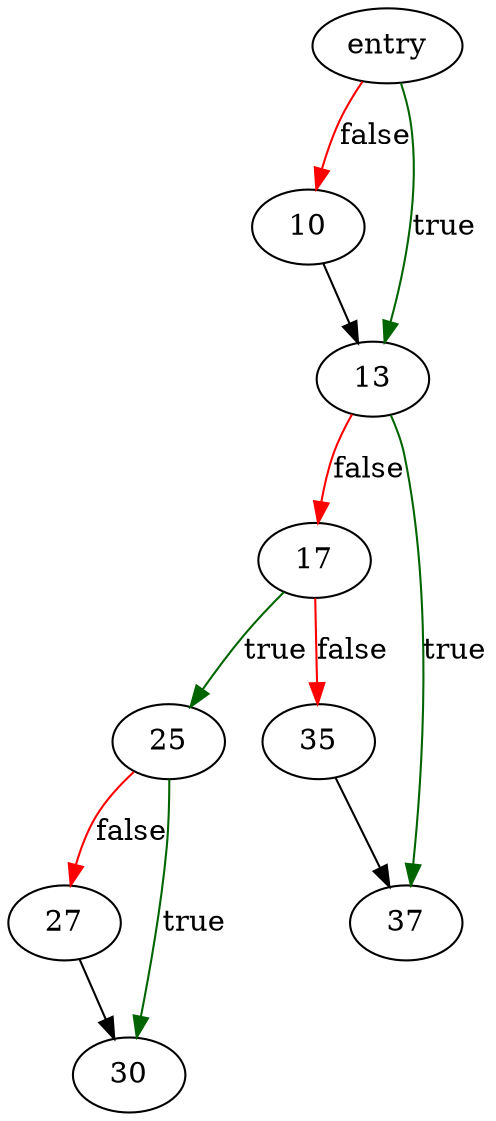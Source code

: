 digraph "getoptarg" {
	// Node definitions.
	4 [label=entry];
	10;
	13;
	17;
	25;
	27;
	30;
	35;
	37;

	// Edge definitions.
	4 -> 10 [
		color=red
		label=false
	];
	4 -> 13 [
		color=darkgreen
		label=true
	];
	10 -> 13;
	13 -> 17 [
		color=red
		label=false
	];
	13 -> 37 [
		color=darkgreen
		label=true
	];
	17 -> 25 [
		color=darkgreen
		label=true
	];
	17 -> 35 [
		color=red
		label=false
	];
	25 -> 27 [
		color=red
		label=false
	];
	25 -> 30 [
		color=darkgreen
		label=true
	];
	27 -> 30;
	35 -> 37;
}